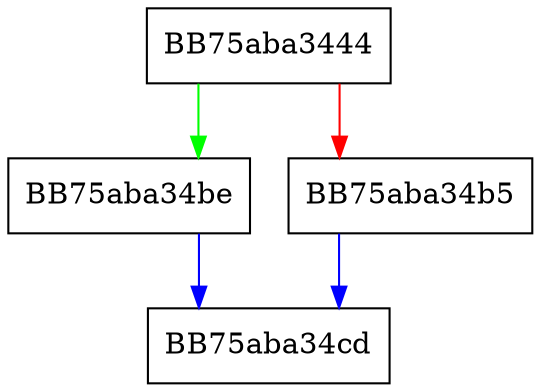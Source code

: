 digraph AddIpToOutgoingCache {
  node [shape="box"];
  graph [splines=ortho];
  BB75aba3444 -> BB75aba34be [color="green"];
  BB75aba3444 -> BB75aba34b5 [color="red"];
  BB75aba34b5 -> BB75aba34cd [color="blue"];
  BB75aba34be -> BB75aba34cd [color="blue"];
}